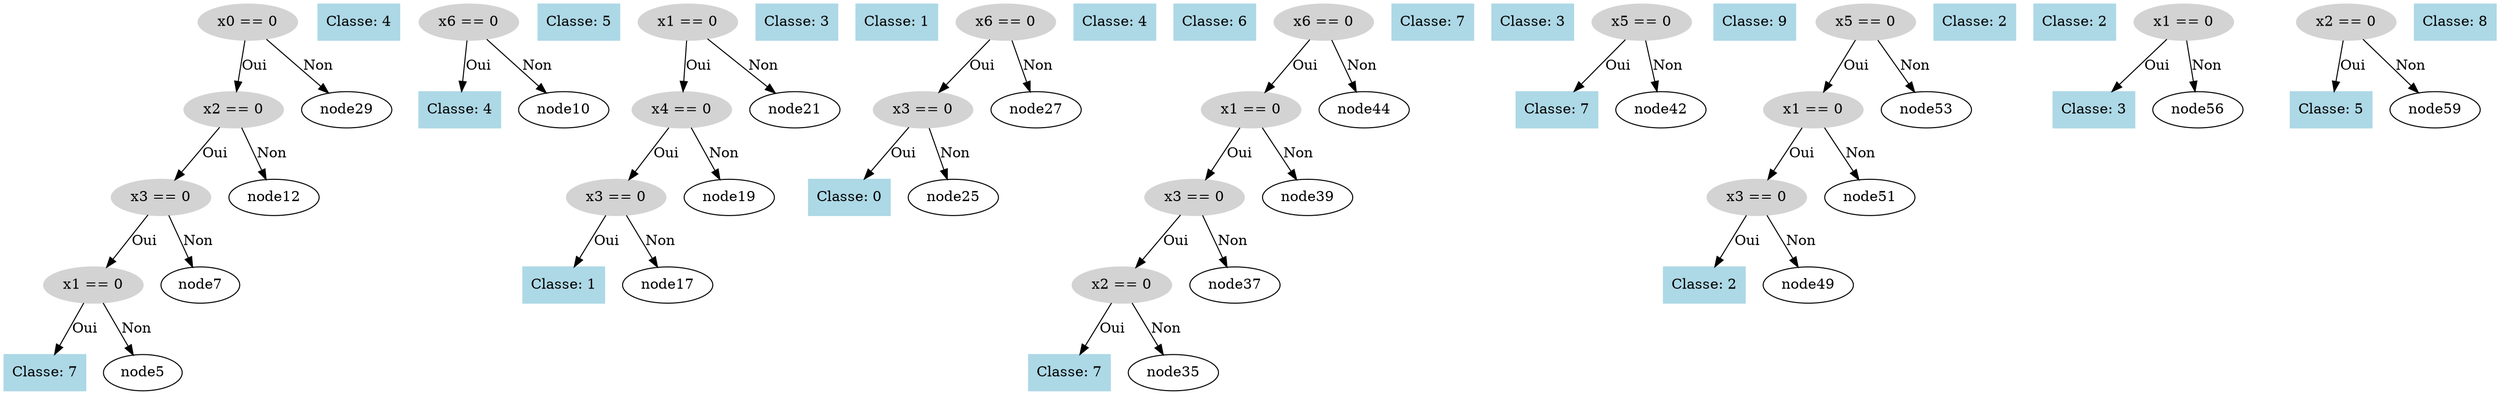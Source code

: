 digraph DecisionTree {
  node0 [label="x0 == 0", shape=ellipse, style=filled, color=lightgray];
  node0 -> node1 [label="Oui"];
  node1 [label="x2 == 0", shape=ellipse, style=filled, color=lightgray];
  node1 -> node2 [label="Oui"];
  node2 [label="x3 == 0", shape=ellipse, style=filled, color=lightgray];
  node2 -> node3 [label="Oui"];
  node3 [label="x1 == 0", shape=ellipse, style=filled, color=lightgray];
  node3 -> node4 [label="Oui"];
  node4 [label="Classe: 7", shape=box, style=filled, color=lightblue];
  node3 -> node5 [label="Non"];
  node6 [label="Classe: 4", shape=box, style=filled, color=lightblue];
  node2 -> node7 [label="Non"];
  node8 [label="x6 == 0", shape=ellipse, style=filled, color=lightgray];
  node8 -> node9 [label="Oui"];
  node9 [label="Classe: 4", shape=box, style=filled, color=lightblue];
  node8 -> node10 [label="Non"];
  node11 [label="Classe: 5", shape=box, style=filled, color=lightblue];
  node1 -> node12 [label="Non"];
  node13 [label="x1 == 0", shape=ellipse, style=filled, color=lightgray];
  node13 -> node14 [label="Oui"];
  node14 [label="x4 == 0", shape=ellipse, style=filled, color=lightgray];
  node14 -> node15 [label="Oui"];
  node15 [label="x3 == 0", shape=ellipse, style=filled, color=lightgray];
  node15 -> node16 [label="Oui"];
  node16 [label="Classe: 1", shape=box, style=filled, color=lightblue];
  node15 -> node17 [label="Non"];
  node18 [label="Classe: 3", shape=box, style=filled, color=lightblue];
  node14 -> node19 [label="Non"];
  node20 [label="Classe: 1", shape=box, style=filled, color=lightblue];
  node13 -> node21 [label="Non"];
  node22 [label="x6 == 0", shape=ellipse, style=filled, color=lightgray];
  node22 -> node23 [label="Oui"];
  node23 [label="x3 == 0", shape=ellipse, style=filled, color=lightgray];
  node23 -> node24 [label="Oui"];
  node24 [label="Classe: 0", shape=box, style=filled, color=lightblue];
  node23 -> node25 [label="Non"];
  node26 [label="Classe: 4", shape=box, style=filled, color=lightblue];
  node22 -> node27 [label="Non"];
  node28 [label="Classe: 6", shape=box, style=filled, color=lightblue];
  node0 -> node29 [label="Non"];
  node30 [label="x6 == 0", shape=ellipse, style=filled, color=lightgray];
  node30 -> node31 [label="Oui"];
  node31 [label="x1 == 0", shape=ellipse, style=filled, color=lightgray];
  node31 -> node32 [label="Oui"];
  node32 [label="x3 == 0", shape=ellipse, style=filled, color=lightgray];
  node32 -> node33 [label="Oui"];
  node33 [label="x2 == 0", shape=ellipse, style=filled, color=lightgray];
  node33 -> node34 [label="Oui"];
  node34 [label="Classe: 7", shape=box, style=filled, color=lightblue];
  node33 -> node35 [label="Non"];
  node36 [label="Classe: 7", shape=box, style=filled, color=lightblue];
  node32 -> node37 [label="Non"];
  node38 [label="Classe: 3", shape=box, style=filled, color=lightblue];
  node31 -> node39 [label="Non"];
  node40 [label="x5 == 0", shape=ellipse, style=filled, color=lightgray];
  node40 -> node41 [label="Oui"];
  node41 [label="Classe: 7", shape=box, style=filled, color=lightblue];
  node40 -> node42 [label="Non"];
  node43 [label="Classe: 9", shape=box, style=filled, color=lightblue];
  node30 -> node44 [label="Non"];
  node45 [label="x5 == 0", shape=ellipse, style=filled, color=lightgray];
  node45 -> node46 [label="Oui"];
  node46 [label="x1 == 0", shape=ellipse, style=filled, color=lightgray];
  node46 -> node47 [label="Oui"];
  node47 [label="x3 == 0", shape=ellipse, style=filled, color=lightgray];
  node47 -> node48 [label="Oui"];
  node48 [label="Classe: 2", shape=box, style=filled, color=lightblue];
  node47 -> node49 [label="Non"];
  node50 [label="Classe: 2", shape=box, style=filled, color=lightblue];
  node46 -> node51 [label="Non"];
  node52 [label="Classe: 2", shape=box, style=filled, color=lightblue];
  node45 -> node53 [label="Non"];
  node54 [label="x1 == 0", shape=ellipse, style=filled, color=lightgray];
  node54 -> node55 [label="Oui"];
  node55 [label="Classe: 3", shape=box, style=filled, color=lightblue];
  node54 -> node56 [label="Non"];
  node57 [label="x2 == 0", shape=ellipse, style=filled, color=lightgray];
  node57 -> node58 [label="Oui"];
  node58 [label="Classe: 5", shape=box, style=filled, color=lightblue];
  node57 -> node59 [label="Non"];
  node60 [label="Classe: 8", shape=box, style=filled, color=lightblue];
}
